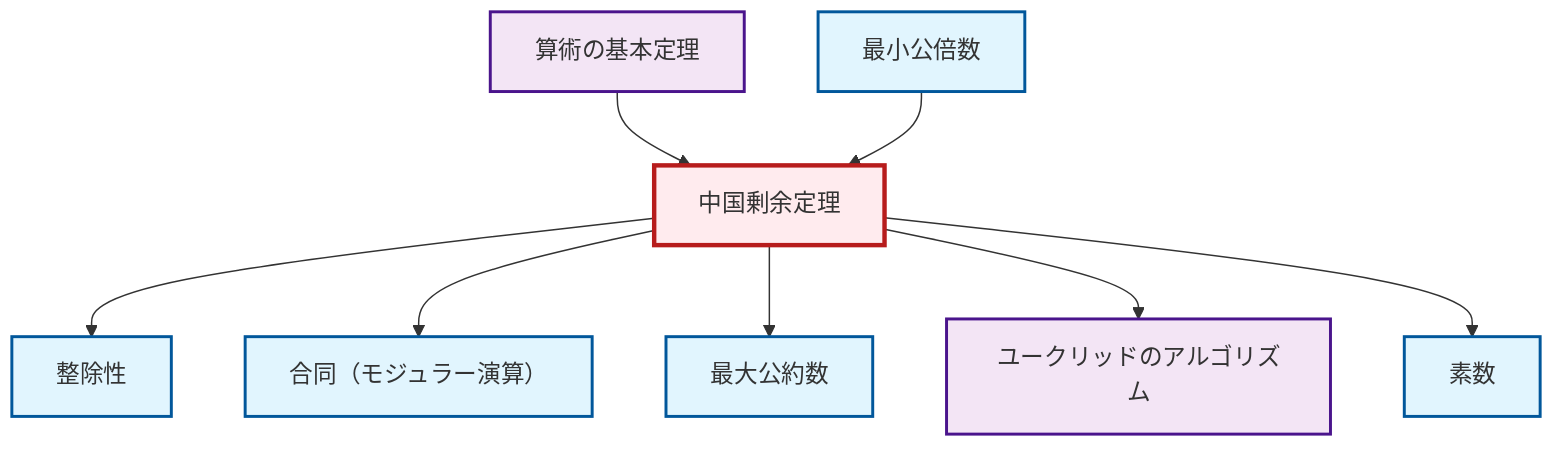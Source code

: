 graph TD
    classDef definition fill:#e1f5fe,stroke:#01579b,stroke-width:2px
    classDef theorem fill:#f3e5f5,stroke:#4a148c,stroke-width:2px
    classDef axiom fill:#fff3e0,stroke:#e65100,stroke-width:2px
    classDef example fill:#e8f5e9,stroke:#1b5e20,stroke-width:2px
    classDef current fill:#ffebee,stroke:#b71c1c,stroke-width:3px
    def-congruence["合同（モジュラー演算）"]:::definition
    thm-fundamental-arithmetic["算術の基本定理"]:::theorem
    def-gcd["最大公約数"]:::definition
    def-divisibility["整除性"]:::definition
    thm-chinese-remainder["中国剰余定理"]:::theorem
    def-lcm["最小公倍数"]:::definition
    def-prime["素数"]:::definition
    thm-euclidean-algorithm["ユークリッドのアルゴリズム"]:::theorem
    thm-chinese-remainder --> def-divisibility
    thm-fundamental-arithmetic --> thm-chinese-remainder
    thm-chinese-remainder --> def-congruence
    def-lcm --> thm-chinese-remainder
    thm-chinese-remainder --> def-gcd
    thm-chinese-remainder --> thm-euclidean-algorithm
    thm-chinese-remainder --> def-prime
    class thm-chinese-remainder current